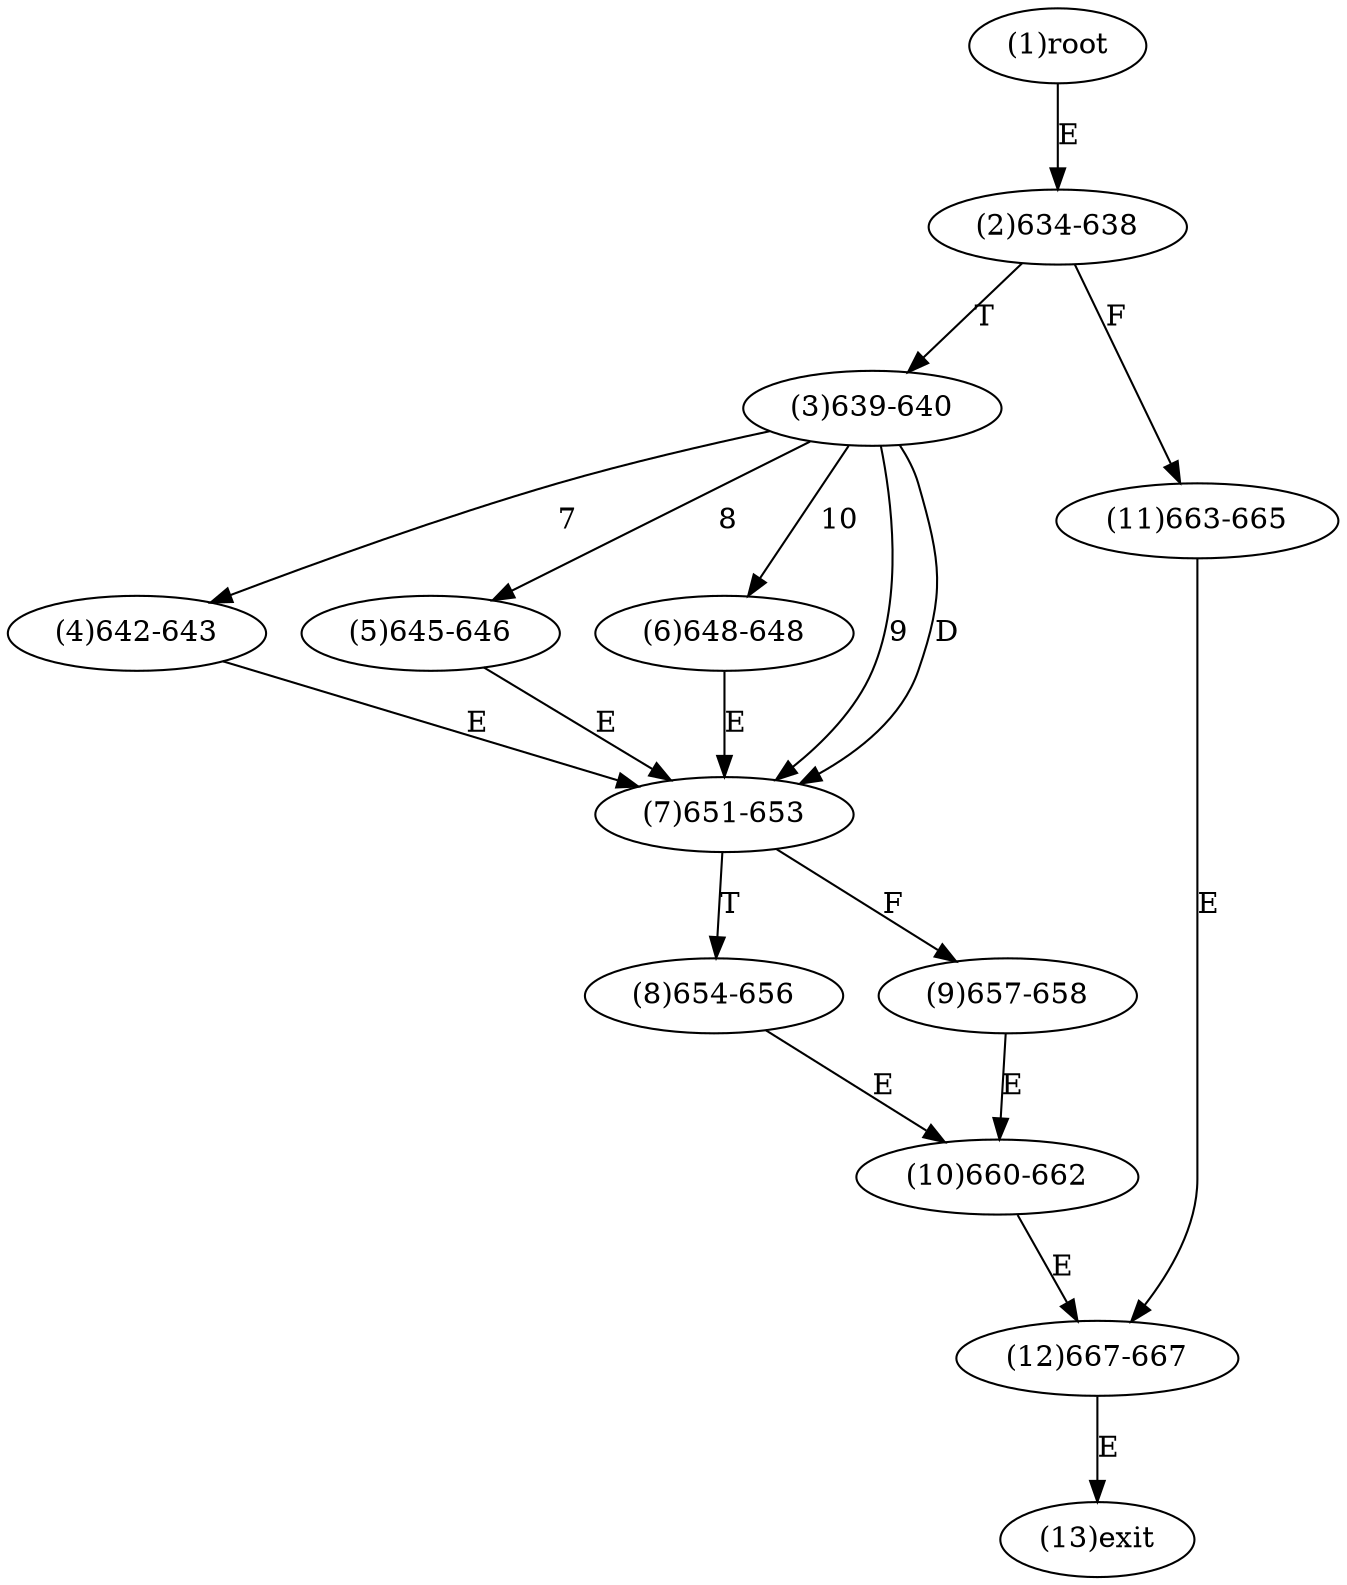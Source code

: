 digraph "" { 
1[ label="(1)root"];
2[ label="(2)634-638"];
3[ label="(3)639-640"];
4[ label="(4)642-643"];
5[ label="(5)645-646"];
6[ label="(6)648-648"];
7[ label="(7)651-653"];
8[ label="(8)654-656"];
9[ label="(9)657-658"];
10[ label="(10)660-662"];
11[ label="(11)663-665"];
12[ label="(12)667-667"];
13[ label="(13)exit"];
1->2[ label="E"];
2->11[ label="F"];
2->3[ label="T"];
3->4[ label="7"];
3->5[ label="8"];
3->7[ label="9"];
3->6[ label="10"];
3->7[ label="D"];
4->7[ label="E"];
5->7[ label="E"];
6->7[ label="E"];
7->9[ label="F"];
7->8[ label="T"];
8->10[ label="E"];
9->10[ label="E"];
10->12[ label="E"];
11->12[ label="E"];
12->13[ label="E"];
}